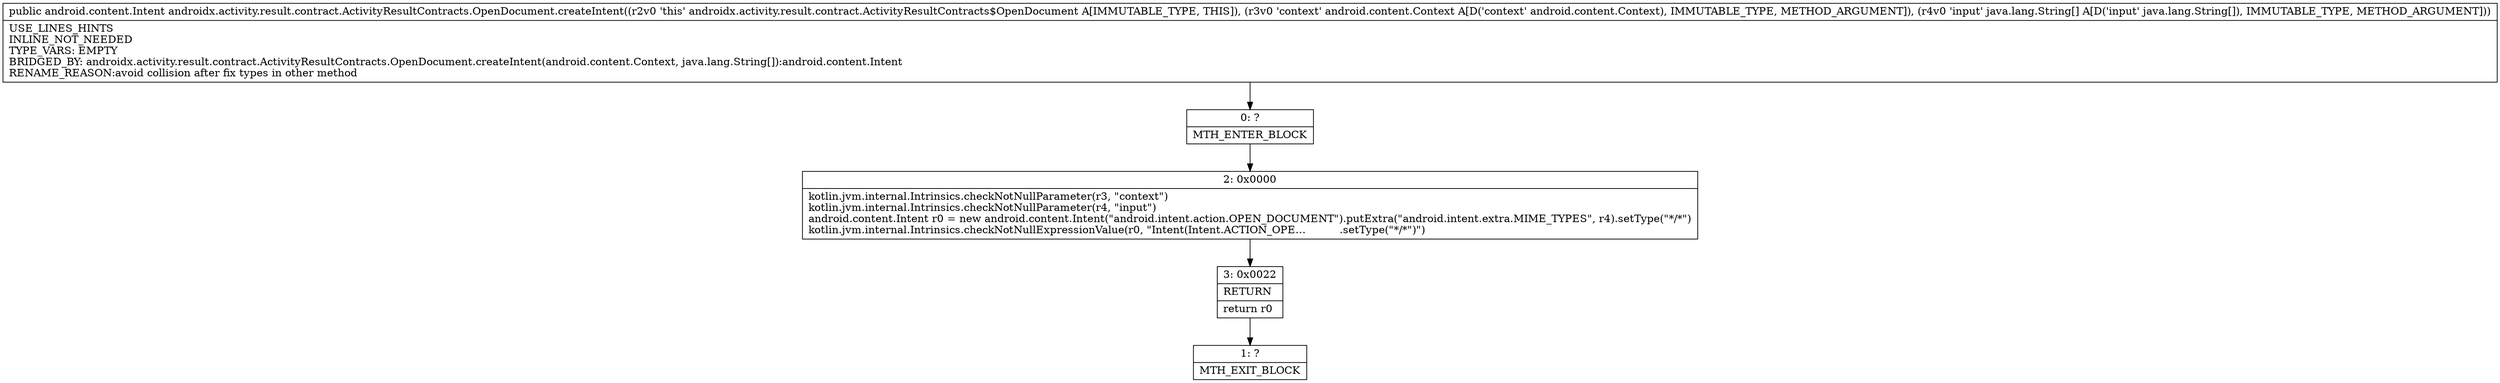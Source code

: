 digraph "CFG forandroidx.activity.result.contract.ActivityResultContracts.OpenDocument.createIntent(Landroid\/content\/Context;[Ljava\/lang\/String;)Landroid\/content\/Intent;" {
Node_0 [shape=record,label="{0\:\ ?|MTH_ENTER_BLOCK\l}"];
Node_2 [shape=record,label="{2\:\ 0x0000|kotlin.jvm.internal.Intrinsics.checkNotNullParameter(r3, \"context\")\lkotlin.jvm.internal.Intrinsics.checkNotNullParameter(r4, \"input\")\landroid.content.Intent r0 = new android.content.Intent(\"android.intent.action.OPEN_DOCUMENT\").putExtra(\"android.intent.extra.MIME_TYPES\", r4).setType(\"*\/*\")\lkotlin.jvm.internal.Intrinsics.checkNotNullExpressionValue(r0, \"Intent(Intent.ACTION_OPE…          .setType(\"*\/*\")\")\l}"];
Node_3 [shape=record,label="{3\:\ 0x0022|RETURN\l|return r0\l}"];
Node_1 [shape=record,label="{1\:\ ?|MTH_EXIT_BLOCK\l}"];
MethodNode[shape=record,label="{public android.content.Intent androidx.activity.result.contract.ActivityResultContracts.OpenDocument.createIntent((r2v0 'this' androidx.activity.result.contract.ActivityResultContracts$OpenDocument A[IMMUTABLE_TYPE, THIS]), (r3v0 'context' android.content.Context A[D('context' android.content.Context), IMMUTABLE_TYPE, METHOD_ARGUMENT]), (r4v0 'input' java.lang.String[] A[D('input' java.lang.String[]), IMMUTABLE_TYPE, METHOD_ARGUMENT]))  | USE_LINES_HINTS\lINLINE_NOT_NEEDED\lTYPE_VARS: EMPTY\lBRIDGED_BY: androidx.activity.result.contract.ActivityResultContracts.OpenDocument.createIntent(android.content.Context, java.lang.String[]):android.content.Intent\lRENAME_REASON:avoid collision after fix types in other method\l}"];
MethodNode -> Node_0;Node_0 -> Node_2;
Node_2 -> Node_3;
Node_3 -> Node_1;
}

